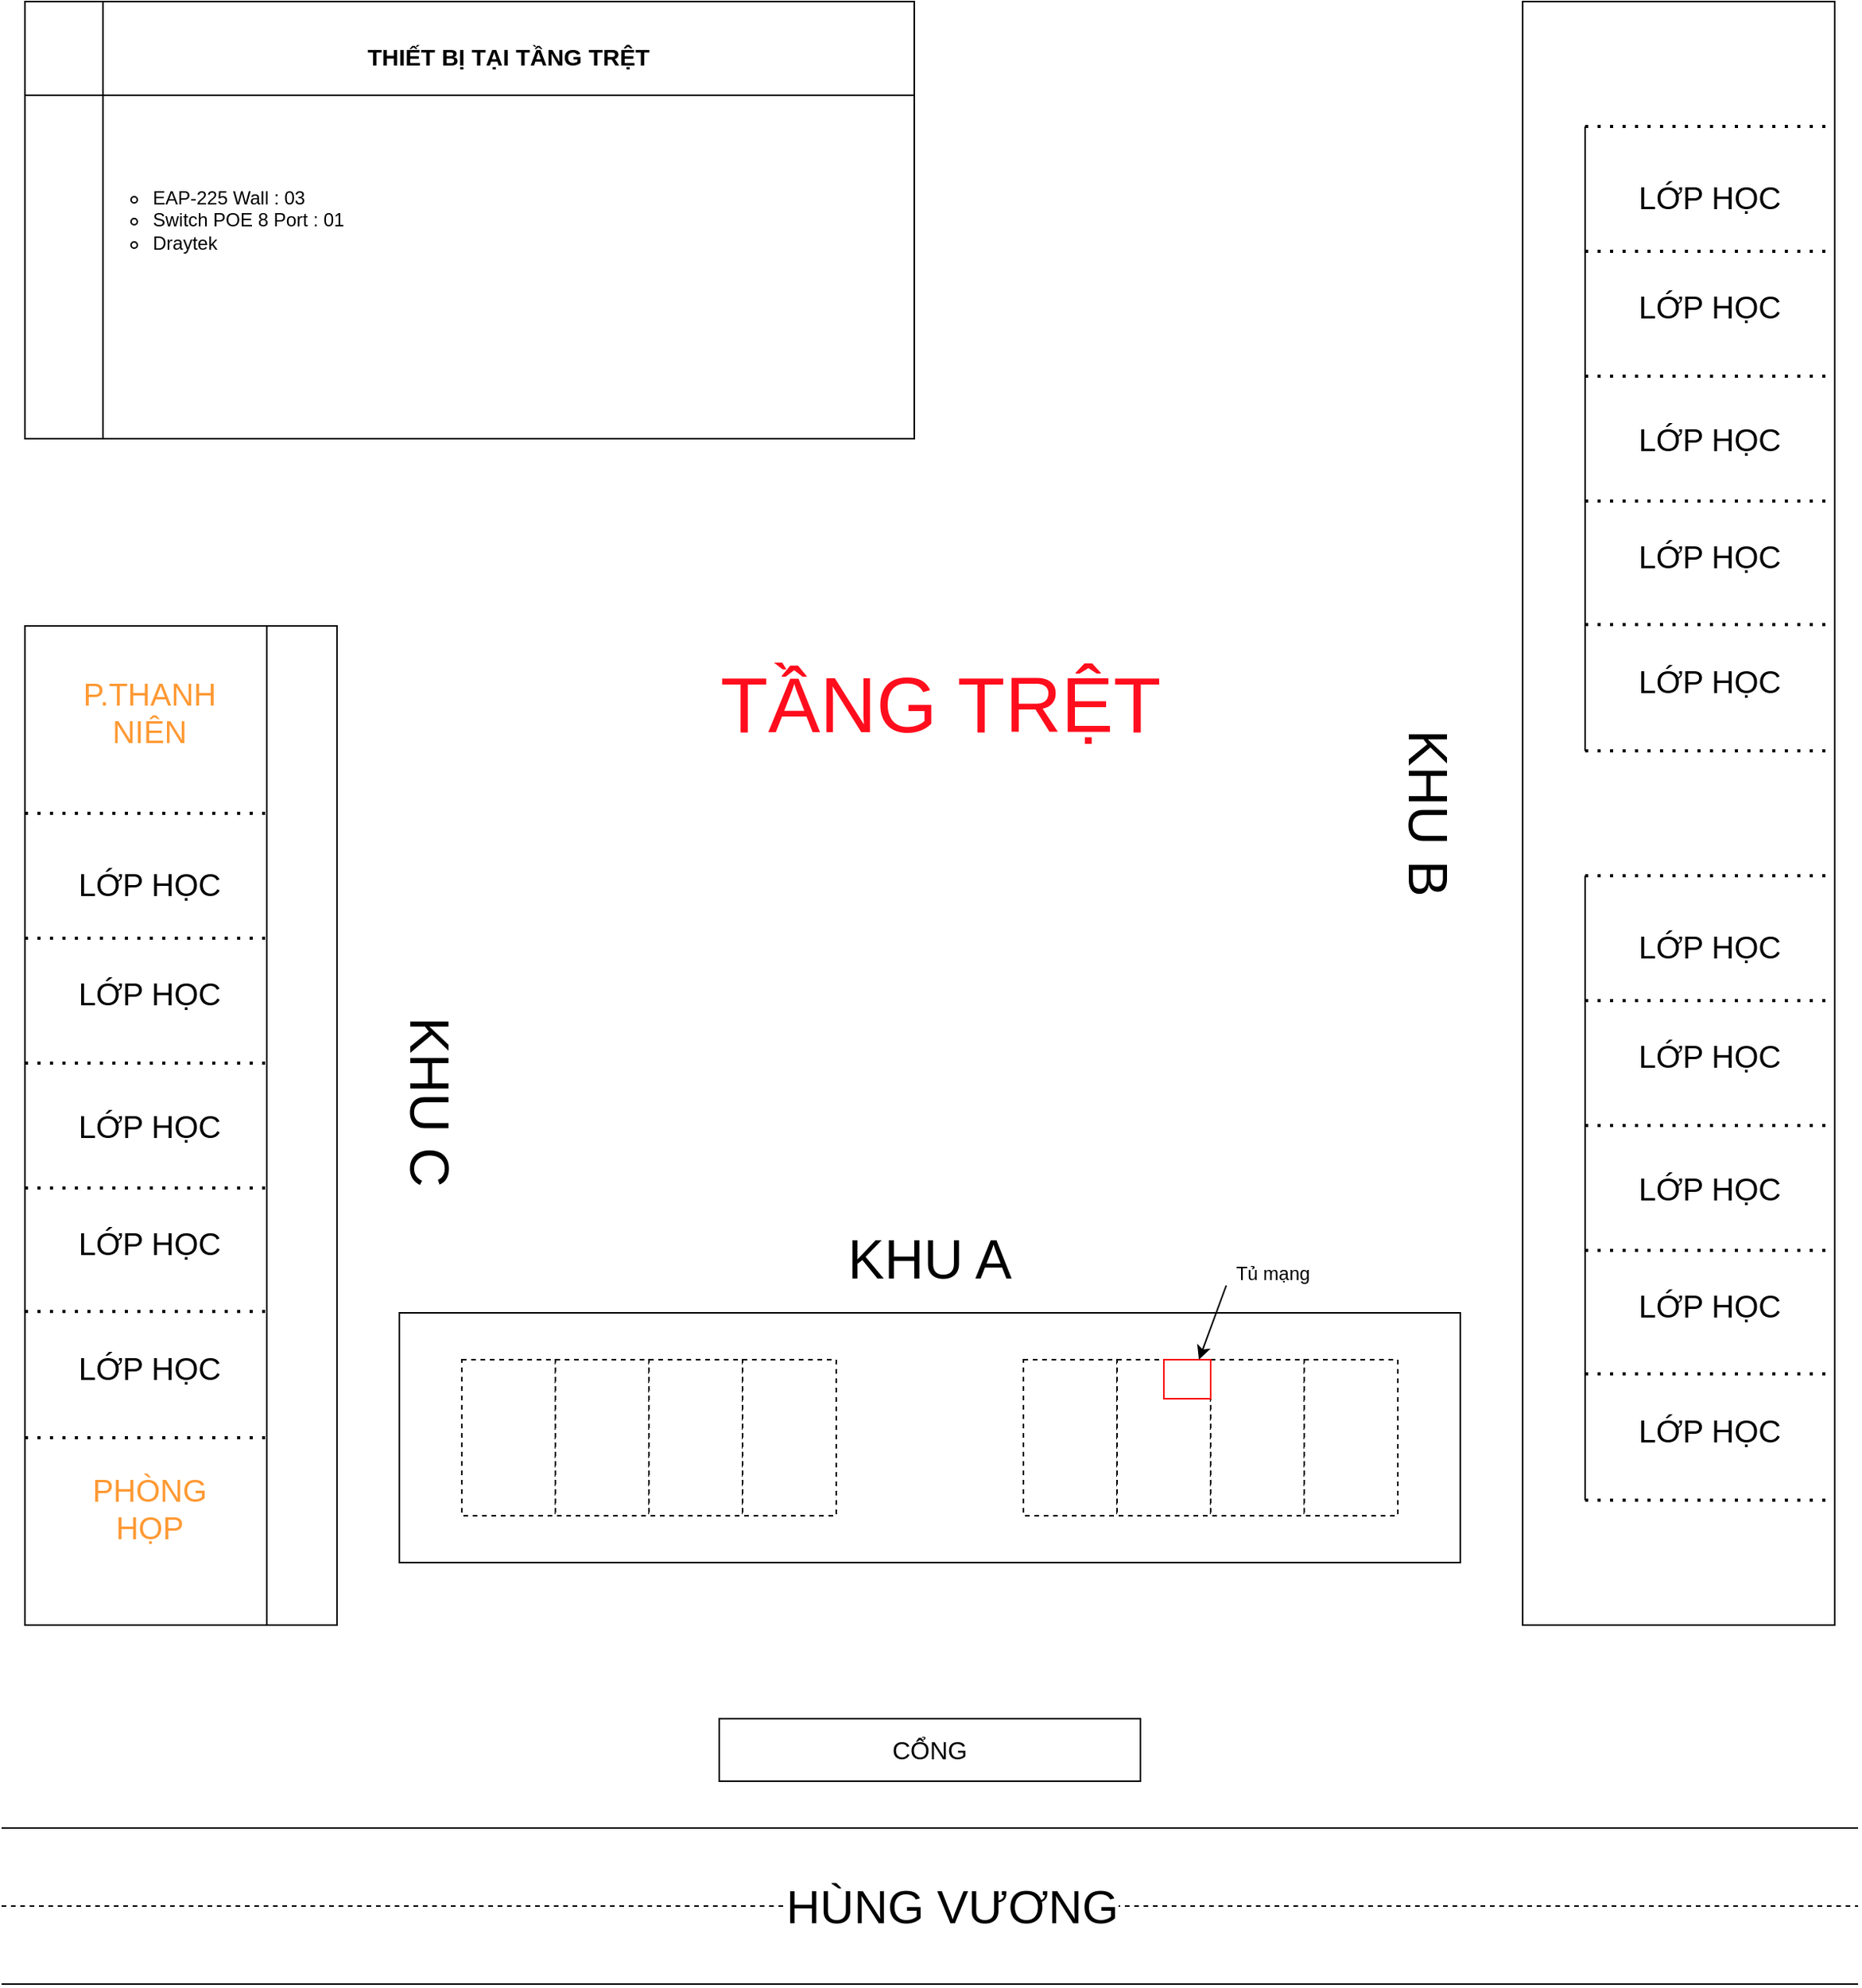 <mxfile version="21.6.5" type="github">
  <diagram name="Page-1" id="38b20595-45e3-9b7f-d5ca-b57f44c5b66d">
    <mxGraphModel dx="700" dy="2718" grid="1" gridSize="10" guides="1" tooltips="1" connect="1" arrows="1" fold="1" page="1" pageScale="1" pageWidth="1654" pageHeight="2336" background="none" math="0" shadow="0">
      <root>
        <mxCell id="0" />
        <mxCell id="1" parent="0" />
        <mxCell id="CTfxfTfo0A_JuxHDHBcR-1" value="" style="endArrow=none;html=1;rounded=0;" edge="1" parent="1">
          <mxGeometry width="50" height="50" relative="1" as="geometry">
            <mxPoint x="225" y="-310" as="sourcePoint" />
            <mxPoint x="1415" y="-310" as="targetPoint" />
          </mxGeometry>
        </mxCell>
        <mxCell id="CTfxfTfo0A_JuxHDHBcR-3" value="" style="endArrow=none;html=1;rounded=0;" edge="1" parent="1">
          <mxGeometry width="50" height="50" relative="1" as="geometry">
            <mxPoint x="225" y="-210" as="sourcePoint" />
            <mxPoint x="1415" y="-210" as="targetPoint" />
          </mxGeometry>
        </mxCell>
        <mxCell id="CTfxfTfo0A_JuxHDHBcR-4" value="" style="endArrow=none;html=1;rounded=0;dashed=1;" edge="1" parent="1">
          <mxGeometry width="50" height="50" relative="1" as="geometry">
            <mxPoint x="225" y="-260" as="sourcePoint" />
            <mxPoint x="1415" y="-260" as="targetPoint" />
          </mxGeometry>
        </mxCell>
        <mxCell id="CTfxfTfo0A_JuxHDHBcR-5" value="HÙNG VƯƠNG" style="edgeLabel;html=1;align=center;verticalAlign=middle;resizable=0;points=[];fontSize=30;" vertex="1" connectable="0" parent="CTfxfTfo0A_JuxHDHBcR-4">
          <mxGeometry x="-0.393" y="2" relative="1" as="geometry">
            <mxPoint x="248" y="2" as="offset" />
          </mxGeometry>
        </mxCell>
        <mxCell id="CTfxfTfo0A_JuxHDHBcR-6" value="" style="rounded=0;whiteSpace=wrap;html=1;" vertex="1" parent="1">
          <mxGeometry x="240" y="-1080" width="200" height="640" as="geometry" />
        </mxCell>
        <mxCell id="CTfxfTfo0A_JuxHDHBcR-7" value="" style="rounded=0;whiteSpace=wrap;html=1;" vertex="1" parent="1">
          <mxGeometry x="1200" y="-1480" width="200" height="1040" as="geometry" />
        </mxCell>
        <mxCell id="CTfxfTfo0A_JuxHDHBcR-8" value="" style="rounded=0;whiteSpace=wrap;html=1;" vertex="1" parent="1">
          <mxGeometry x="480" y="-640" width="680" height="160" as="geometry" />
        </mxCell>
        <mxCell id="CTfxfTfo0A_JuxHDHBcR-9" value="" style="rounded=0;whiteSpace=wrap;html=1;" vertex="1" parent="1">
          <mxGeometry x="685" y="-380" width="270" height="40" as="geometry" />
        </mxCell>
        <mxCell id="CTfxfTfo0A_JuxHDHBcR-10" value="" style="endArrow=none;dashed=1;html=1;dashPattern=1 3;strokeWidth=2;rounded=0;exitX=0;exitY=0.75;exitDx=0;exitDy=0;entryX=1;entryY=0.75;entryDx=0;entryDy=0;" edge="1" parent="1">
          <mxGeometry width="50" height="50" relative="1" as="geometry">
            <mxPoint x="240" y="-560" as="sourcePoint" />
            <mxPoint x="400" y="-560" as="targetPoint" />
          </mxGeometry>
        </mxCell>
        <mxCell id="CTfxfTfo0A_JuxHDHBcR-11" value="" style="endArrow=none;dashed=1;html=1;dashPattern=1 3;strokeWidth=2;rounded=0;exitX=0;exitY=0.75;exitDx=0;exitDy=0;entryX=1;entryY=0.75;entryDx=0;entryDy=0;" edge="1" parent="1">
          <mxGeometry width="50" height="50" relative="1" as="geometry">
            <mxPoint x="240" y="-640.83" as="sourcePoint" />
            <mxPoint x="400" y="-640.83" as="targetPoint" />
          </mxGeometry>
        </mxCell>
        <mxCell id="CTfxfTfo0A_JuxHDHBcR-12" value="" style="endArrow=none;dashed=1;html=1;dashPattern=1 3;strokeWidth=2;rounded=0;exitX=0;exitY=0.75;exitDx=0;exitDy=0;entryX=1;entryY=0.75;entryDx=0;entryDy=0;" edge="1" parent="1">
          <mxGeometry width="50" height="50" relative="1" as="geometry">
            <mxPoint x="240" y="-720" as="sourcePoint" />
            <mxPoint x="400" y="-720" as="targetPoint" />
          </mxGeometry>
        </mxCell>
        <mxCell id="CTfxfTfo0A_JuxHDHBcR-13" value="" style="endArrow=none;dashed=1;html=1;dashPattern=1 3;strokeWidth=2;rounded=0;exitX=0;exitY=0.75;exitDx=0;exitDy=0;entryX=1;entryY=0.75;entryDx=0;entryDy=0;" edge="1" parent="1">
          <mxGeometry width="50" height="50" relative="1" as="geometry">
            <mxPoint x="240" y="-800" as="sourcePoint" />
            <mxPoint x="400" y="-800" as="targetPoint" />
          </mxGeometry>
        </mxCell>
        <mxCell id="CTfxfTfo0A_JuxHDHBcR-14" value="" style="endArrow=none;dashed=1;html=1;dashPattern=1 3;strokeWidth=2;rounded=0;exitX=0;exitY=0.75;exitDx=0;exitDy=0;entryX=1;entryY=0.75;entryDx=0;entryDy=0;" edge="1" parent="1">
          <mxGeometry width="50" height="50" relative="1" as="geometry">
            <mxPoint x="240" y="-880" as="sourcePoint" />
            <mxPoint x="400" y="-880" as="targetPoint" />
          </mxGeometry>
        </mxCell>
        <mxCell id="CTfxfTfo0A_JuxHDHBcR-16" value="" style="endArrow=none;dashed=1;html=1;dashPattern=1 3;strokeWidth=2;rounded=0;exitX=0;exitY=0.75;exitDx=0;exitDy=0;entryX=1;entryY=0.75;entryDx=0;entryDy=0;" edge="1" parent="1">
          <mxGeometry width="50" height="50" relative="1" as="geometry">
            <mxPoint x="240" y="-960" as="sourcePoint" />
            <mxPoint x="400" y="-960" as="targetPoint" />
          </mxGeometry>
        </mxCell>
        <mxCell id="CTfxfTfo0A_JuxHDHBcR-17" value="" style="endArrow=none;html=1;rounded=0;entryX=0.75;entryY=0;entryDx=0;entryDy=0;exitX=0.75;exitY=1;exitDx=0;exitDy=0;" edge="1" parent="1">
          <mxGeometry width="50" height="50" relative="1" as="geometry">
            <mxPoint x="395" y="-440" as="sourcePoint" />
            <mxPoint x="395" y="-1080" as="targetPoint" />
          </mxGeometry>
        </mxCell>
        <mxCell id="CTfxfTfo0A_JuxHDHBcR-18" value="&lt;font style=&quot;font-size: 20px;&quot;&gt;PHÒNG HỌP&lt;/font&gt;" style="text;html=1;strokeColor=none;fillColor=none;align=center;verticalAlign=middle;whiteSpace=wrap;rounded=0;fontColor=#FF9933;" vertex="1" parent="1">
          <mxGeometry x="290" y="-530" width="60" height="30" as="geometry" />
        </mxCell>
        <mxCell id="CTfxfTfo0A_JuxHDHBcR-19" value="&lt;font style=&quot;font-size: 20px;&quot;&gt;P.THANH NIÊN&lt;/font&gt;" style="text;html=1;strokeColor=none;fillColor=none;align=center;verticalAlign=middle;whiteSpace=wrap;rounded=0;fontColor=#FF9933;" vertex="1" parent="1">
          <mxGeometry x="290" y="-1040" width="60" height="30" as="geometry" />
        </mxCell>
        <mxCell id="CTfxfTfo0A_JuxHDHBcR-20" value="&lt;font style=&quot;font-size: 35px;&quot;&gt;KHU C&lt;/font&gt;" style="text;html=1;strokeColor=none;fillColor=none;align=center;verticalAlign=middle;whiteSpace=wrap;rounded=0;rotation=90;" vertex="1" parent="1">
          <mxGeometry x="440" y="-790" width="120" height="30" as="geometry" />
        </mxCell>
        <mxCell id="CTfxfTfo0A_JuxHDHBcR-21" value="&lt;font style=&quot;font-size: 35px;&quot;&gt;KHU B&lt;/font&gt;" style="text;html=1;strokeColor=none;fillColor=none;align=center;verticalAlign=middle;whiteSpace=wrap;rounded=0;rotation=90;" vertex="1" parent="1">
          <mxGeometry x="1080" y="-975" width="120" height="30" as="geometry" />
        </mxCell>
        <mxCell id="CTfxfTfo0A_JuxHDHBcR-22" value="&lt;font style=&quot;font-size: 35px;&quot;&gt;KHU A&lt;/font&gt;" style="text;html=1;strokeColor=none;fillColor=none;align=center;verticalAlign=middle;whiteSpace=wrap;rounded=0;rotation=0;" vertex="1" parent="1">
          <mxGeometry x="760" y="-690" width="120" height="30" as="geometry" />
        </mxCell>
        <mxCell id="CTfxfTfo0A_JuxHDHBcR-23" value="&lt;font style=&quot;font-size: 20px;&quot;&gt;LỚP HỌC&lt;/font&gt;" style="text;html=1;strokeColor=none;fillColor=none;align=center;verticalAlign=middle;whiteSpace=wrap;rounded=0;" vertex="1" parent="1">
          <mxGeometry x="260" y="-620" width="120" height="30" as="geometry" />
        </mxCell>
        <mxCell id="CTfxfTfo0A_JuxHDHBcR-25" value="&lt;font style=&quot;font-size: 20px;&quot;&gt;LỚP HỌC&lt;/font&gt;" style="text;html=1;strokeColor=none;fillColor=none;align=center;verticalAlign=middle;whiteSpace=wrap;rounded=0;" vertex="1" parent="1">
          <mxGeometry x="260" y="-700" width="120" height="30" as="geometry" />
        </mxCell>
        <mxCell id="CTfxfTfo0A_JuxHDHBcR-26" value="&lt;font style=&quot;font-size: 20px;&quot;&gt;LỚP HỌC&lt;/font&gt;" style="text;html=1;strokeColor=none;fillColor=none;align=center;verticalAlign=middle;whiteSpace=wrap;rounded=0;" vertex="1" parent="1">
          <mxGeometry x="260" y="-775" width="120" height="30" as="geometry" />
        </mxCell>
        <mxCell id="CTfxfTfo0A_JuxHDHBcR-27" value="&lt;font style=&quot;font-size: 20px;&quot;&gt;LỚP HỌC&lt;/font&gt;" style="text;html=1;strokeColor=none;fillColor=none;align=center;verticalAlign=middle;whiteSpace=wrap;rounded=0;" vertex="1" parent="1">
          <mxGeometry x="260" y="-860" width="120" height="30" as="geometry" />
        </mxCell>
        <mxCell id="CTfxfTfo0A_JuxHDHBcR-28" value="&lt;font style=&quot;font-size: 20px;&quot;&gt;LỚP HỌC&lt;/font&gt;" style="text;html=1;strokeColor=none;fillColor=none;align=center;verticalAlign=middle;whiteSpace=wrap;rounded=0;" vertex="1" parent="1">
          <mxGeometry x="260" y="-930" width="120" height="30" as="geometry" />
        </mxCell>
        <mxCell id="CTfxfTfo0A_JuxHDHBcR-30" value="" style="endArrow=none;dashed=1;html=1;dashPattern=1 3;strokeWidth=2;rounded=0;exitX=0;exitY=0.75;exitDx=0;exitDy=0;entryX=1;entryY=0.75;entryDx=0;entryDy=0;" edge="1" parent="1">
          <mxGeometry width="50" height="50" relative="1" as="geometry">
            <mxPoint x="1240" y="-520" as="sourcePoint" />
            <mxPoint x="1400" y="-520" as="targetPoint" />
          </mxGeometry>
        </mxCell>
        <mxCell id="CTfxfTfo0A_JuxHDHBcR-31" value="" style="endArrow=none;dashed=1;html=1;dashPattern=1 3;strokeWidth=2;rounded=0;exitX=0;exitY=0.75;exitDx=0;exitDy=0;entryX=1;entryY=0.75;entryDx=0;entryDy=0;" edge="1" parent="1">
          <mxGeometry width="50" height="50" relative="1" as="geometry">
            <mxPoint x="1240" y="-600.83" as="sourcePoint" />
            <mxPoint x="1400" y="-600.83" as="targetPoint" />
          </mxGeometry>
        </mxCell>
        <mxCell id="CTfxfTfo0A_JuxHDHBcR-32" value="" style="endArrow=none;dashed=1;html=1;dashPattern=1 3;strokeWidth=2;rounded=0;exitX=0;exitY=0.75;exitDx=0;exitDy=0;entryX=1;entryY=0.75;entryDx=0;entryDy=0;" edge="1" parent="1">
          <mxGeometry width="50" height="50" relative="1" as="geometry">
            <mxPoint x="1240" y="-680" as="sourcePoint" />
            <mxPoint x="1400" y="-680" as="targetPoint" />
          </mxGeometry>
        </mxCell>
        <mxCell id="CTfxfTfo0A_JuxHDHBcR-33" value="" style="endArrow=none;dashed=1;html=1;dashPattern=1 3;strokeWidth=2;rounded=0;exitX=0;exitY=0.75;exitDx=0;exitDy=0;entryX=1;entryY=0.75;entryDx=0;entryDy=0;" edge="1" parent="1">
          <mxGeometry width="50" height="50" relative="1" as="geometry">
            <mxPoint x="1240" y="-760" as="sourcePoint" />
            <mxPoint x="1400" y="-760" as="targetPoint" />
          </mxGeometry>
        </mxCell>
        <mxCell id="CTfxfTfo0A_JuxHDHBcR-34" value="" style="endArrow=none;dashed=1;html=1;dashPattern=1 3;strokeWidth=2;rounded=0;exitX=0;exitY=0.75;exitDx=0;exitDy=0;entryX=1;entryY=0.75;entryDx=0;entryDy=0;" edge="1" parent="1">
          <mxGeometry width="50" height="50" relative="1" as="geometry">
            <mxPoint x="1240" y="-840" as="sourcePoint" />
            <mxPoint x="1400" y="-840" as="targetPoint" />
          </mxGeometry>
        </mxCell>
        <mxCell id="CTfxfTfo0A_JuxHDHBcR-35" value="" style="endArrow=none;dashed=1;html=1;dashPattern=1 3;strokeWidth=2;rounded=0;exitX=0;exitY=0.75;exitDx=0;exitDy=0;entryX=1;entryY=0.75;entryDx=0;entryDy=0;" edge="1" parent="1">
          <mxGeometry width="50" height="50" relative="1" as="geometry">
            <mxPoint x="1240" y="-920" as="sourcePoint" />
            <mxPoint x="1400" y="-920" as="targetPoint" />
          </mxGeometry>
        </mxCell>
        <mxCell id="CTfxfTfo0A_JuxHDHBcR-36" value="" style="endArrow=none;dashed=1;html=1;dashPattern=1 3;strokeWidth=2;rounded=0;exitX=0;exitY=0.75;exitDx=0;exitDy=0;entryX=1;entryY=0.75;entryDx=0;entryDy=0;" edge="1" parent="1">
          <mxGeometry width="50" height="50" relative="1" as="geometry">
            <mxPoint x="1240" y="-1000" as="sourcePoint" />
            <mxPoint x="1400" y="-1000" as="targetPoint" />
          </mxGeometry>
        </mxCell>
        <mxCell id="CTfxfTfo0A_JuxHDHBcR-37" value="" style="endArrow=none;dashed=1;html=1;dashPattern=1 3;strokeWidth=2;rounded=0;exitX=0;exitY=0.75;exitDx=0;exitDy=0;entryX=1;entryY=0.75;entryDx=0;entryDy=0;" edge="1" parent="1">
          <mxGeometry width="50" height="50" relative="1" as="geometry">
            <mxPoint x="1240" y="-1080.83" as="sourcePoint" />
            <mxPoint x="1400" y="-1080.83" as="targetPoint" />
          </mxGeometry>
        </mxCell>
        <mxCell id="CTfxfTfo0A_JuxHDHBcR-38" value="" style="endArrow=none;dashed=1;html=1;dashPattern=1 3;strokeWidth=2;rounded=0;exitX=0;exitY=0.75;exitDx=0;exitDy=0;entryX=1;entryY=0.75;entryDx=0;entryDy=0;" edge="1" parent="1">
          <mxGeometry width="50" height="50" relative="1" as="geometry">
            <mxPoint x="1240" y="-1160" as="sourcePoint" />
            <mxPoint x="1400" y="-1160" as="targetPoint" />
          </mxGeometry>
        </mxCell>
        <mxCell id="CTfxfTfo0A_JuxHDHBcR-39" value="" style="endArrow=none;dashed=1;html=1;dashPattern=1 3;strokeWidth=2;rounded=0;exitX=0;exitY=0.75;exitDx=0;exitDy=0;entryX=1;entryY=0.75;entryDx=0;entryDy=0;" edge="1" parent="1">
          <mxGeometry width="50" height="50" relative="1" as="geometry">
            <mxPoint x="1240" y="-1240" as="sourcePoint" />
            <mxPoint x="1400" y="-1240" as="targetPoint" />
          </mxGeometry>
        </mxCell>
        <mxCell id="CTfxfTfo0A_JuxHDHBcR-40" value="" style="endArrow=none;dashed=1;html=1;dashPattern=1 3;strokeWidth=2;rounded=0;exitX=0;exitY=0.75;exitDx=0;exitDy=0;entryX=1;entryY=0.75;entryDx=0;entryDy=0;" edge="1" parent="1">
          <mxGeometry width="50" height="50" relative="1" as="geometry">
            <mxPoint x="1240" y="-1320" as="sourcePoint" />
            <mxPoint x="1400" y="-1320" as="targetPoint" />
          </mxGeometry>
        </mxCell>
        <mxCell id="CTfxfTfo0A_JuxHDHBcR-41" value="" style="endArrow=none;dashed=1;html=1;dashPattern=1 3;strokeWidth=2;rounded=0;exitX=0;exitY=0.75;exitDx=0;exitDy=0;entryX=1;entryY=0.75;entryDx=0;entryDy=0;" edge="1" parent="1">
          <mxGeometry width="50" height="50" relative="1" as="geometry">
            <mxPoint x="1240" y="-1400" as="sourcePoint" />
            <mxPoint x="1400" y="-1400" as="targetPoint" />
          </mxGeometry>
        </mxCell>
        <mxCell id="CTfxfTfo0A_JuxHDHBcR-42" value="" style="endArrow=none;html=1;rounded=0;exitX=0.75;exitY=1;exitDx=0;exitDy=0;" edge="1" parent="1">
          <mxGeometry width="50" height="50" relative="1" as="geometry">
            <mxPoint x="1240" y="-520" as="sourcePoint" />
            <mxPoint x="1240" y="-920" as="targetPoint" />
          </mxGeometry>
        </mxCell>
        <mxCell id="CTfxfTfo0A_JuxHDHBcR-43" value="" style="endArrow=none;html=1;rounded=0;exitX=0.75;exitY=1;exitDx=0;exitDy=0;" edge="1" parent="1">
          <mxGeometry width="50" height="50" relative="1" as="geometry">
            <mxPoint x="1240" y="-1000" as="sourcePoint" />
            <mxPoint x="1240" y="-1400" as="targetPoint" />
          </mxGeometry>
        </mxCell>
        <mxCell id="CTfxfTfo0A_JuxHDHBcR-44" value="&lt;font style=&quot;font-size: 20px;&quot;&gt;LỚP HỌC&lt;/font&gt;" style="text;html=1;strokeColor=none;fillColor=none;align=center;verticalAlign=middle;whiteSpace=wrap;rounded=0;" vertex="1" parent="1">
          <mxGeometry x="1260" y="-580" width="120" height="30" as="geometry" />
        </mxCell>
        <mxCell id="CTfxfTfo0A_JuxHDHBcR-45" value="&lt;font style=&quot;font-size: 20px;&quot;&gt;LỚP HỌC&lt;/font&gt;" style="text;html=1;strokeColor=none;fillColor=none;align=center;verticalAlign=middle;whiteSpace=wrap;rounded=0;" vertex="1" parent="1">
          <mxGeometry x="1260" y="-660" width="120" height="30" as="geometry" />
        </mxCell>
        <mxCell id="CTfxfTfo0A_JuxHDHBcR-46" value="&lt;font style=&quot;font-size: 20px;&quot;&gt;LỚP HỌC&lt;/font&gt;" style="text;html=1;strokeColor=none;fillColor=none;align=center;verticalAlign=middle;whiteSpace=wrap;rounded=0;" vertex="1" parent="1">
          <mxGeometry x="1260" y="-735" width="120" height="30" as="geometry" />
        </mxCell>
        <mxCell id="CTfxfTfo0A_JuxHDHBcR-47" value="&lt;font style=&quot;font-size: 20px;&quot;&gt;LỚP HỌC&lt;/font&gt;" style="text;html=1;strokeColor=none;fillColor=none;align=center;verticalAlign=middle;whiteSpace=wrap;rounded=0;" vertex="1" parent="1">
          <mxGeometry x="1260" y="-820" width="120" height="30" as="geometry" />
        </mxCell>
        <mxCell id="CTfxfTfo0A_JuxHDHBcR-48" value="&lt;font style=&quot;font-size: 20px;&quot;&gt;LỚP HỌC&lt;/font&gt;" style="text;html=1;strokeColor=none;fillColor=none;align=center;verticalAlign=middle;whiteSpace=wrap;rounded=0;" vertex="1" parent="1">
          <mxGeometry x="1260" y="-890" width="120" height="30" as="geometry" />
        </mxCell>
        <mxCell id="CTfxfTfo0A_JuxHDHBcR-49" value="&lt;font style=&quot;font-size: 20px;&quot;&gt;LỚP HỌC&lt;/font&gt;" style="text;html=1;strokeColor=none;fillColor=none;align=center;verticalAlign=middle;whiteSpace=wrap;rounded=0;" vertex="1" parent="1">
          <mxGeometry x="1260" y="-1060" width="120" height="30" as="geometry" />
        </mxCell>
        <mxCell id="CTfxfTfo0A_JuxHDHBcR-50" value="&lt;font style=&quot;font-size: 20px;&quot;&gt;LỚP HỌC&lt;/font&gt;" style="text;html=1;strokeColor=none;fillColor=none;align=center;verticalAlign=middle;whiteSpace=wrap;rounded=0;" vertex="1" parent="1">
          <mxGeometry x="1260" y="-1140" width="120" height="30" as="geometry" />
        </mxCell>
        <mxCell id="CTfxfTfo0A_JuxHDHBcR-51" value="&lt;font style=&quot;font-size: 20px;&quot;&gt;LỚP HỌC&lt;/font&gt;" style="text;html=1;strokeColor=none;fillColor=none;align=center;verticalAlign=middle;whiteSpace=wrap;rounded=0;" vertex="1" parent="1">
          <mxGeometry x="1260" y="-1215" width="120" height="30" as="geometry" />
        </mxCell>
        <mxCell id="CTfxfTfo0A_JuxHDHBcR-52" value="&lt;font style=&quot;font-size: 20px;&quot;&gt;LỚP HỌC&lt;/font&gt;" style="text;html=1;strokeColor=none;fillColor=none;align=center;verticalAlign=middle;whiteSpace=wrap;rounded=0;" vertex="1" parent="1">
          <mxGeometry x="1260" y="-1300" width="120" height="30" as="geometry" />
        </mxCell>
        <mxCell id="CTfxfTfo0A_JuxHDHBcR-53" value="&lt;font style=&quot;font-size: 20px;&quot;&gt;LỚP HỌC&lt;/font&gt;" style="text;html=1;strokeColor=none;fillColor=none;align=center;verticalAlign=middle;whiteSpace=wrap;rounded=0;" vertex="1" parent="1">
          <mxGeometry x="1260" y="-1370" width="120" height="30" as="geometry" />
        </mxCell>
        <mxCell id="CTfxfTfo0A_JuxHDHBcR-56" value="&lt;font style=&quot;font-size: 50px;&quot;&gt;TẦNG TRỆT&lt;/font&gt;" style="text;html=1;strokeColor=none;fillColor=none;align=center;verticalAlign=middle;whiteSpace=wrap;rounded=0;rotation=0;fontSize=50;fontColor=#FF0D1D;" vertex="1" parent="1">
          <mxGeometry x="642" y="-1080" width="370" height="100" as="geometry" />
        </mxCell>
        <mxCell id="CTfxfTfo0A_JuxHDHBcR-59" value="" style="rounded=0;whiteSpace=wrap;html=1;dashed=1;" vertex="1" parent="1">
          <mxGeometry x="880" y="-610" width="60" height="100" as="geometry" />
        </mxCell>
        <mxCell id="CTfxfTfo0A_JuxHDHBcR-60" value="" style="rounded=0;whiteSpace=wrap;html=1;dashed=1;" vertex="1" parent="1">
          <mxGeometry x="940" y="-610" width="60" height="100" as="geometry" />
        </mxCell>
        <mxCell id="CTfxfTfo0A_JuxHDHBcR-61" value="" style="rounded=0;whiteSpace=wrap;html=1;dashed=1;" vertex="1" parent="1">
          <mxGeometry x="1000" y="-610" width="60" height="100" as="geometry" />
        </mxCell>
        <mxCell id="CTfxfTfo0A_JuxHDHBcR-62" value="" style="rounded=0;whiteSpace=wrap;html=1;dashed=1;" vertex="1" parent="1">
          <mxGeometry x="1060" y="-610" width="60" height="100" as="geometry" />
        </mxCell>
        <mxCell id="CTfxfTfo0A_JuxHDHBcR-63" value="" style="rounded=0;whiteSpace=wrap;html=1;dashed=1;" vertex="1" parent="1">
          <mxGeometry x="520" y="-610" width="60" height="100" as="geometry" />
        </mxCell>
        <mxCell id="CTfxfTfo0A_JuxHDHBcR-64" value="" style="rounded=0;whiteSpace=wrap;html=1;dashed=1;" vertex="1" parent="1">
          <mxGeometry x="580" y="-610" width="60" height="100" as="geometry" />
        </mxCell>
        <mxCell id="CTfxfTfo0A_JuxHDHBcR-65" value="" style="rounded=0;whiteSpace=wrap;html=1;dashed=1;" vertex="1" parent="1">
          <mxGeometry x="640" y="-610" width="60" height="100" as="geometry" />
        </mxCell>
        <mxCell id="CTfxfTfo0A_JuxHDHBcR-66" value="" style="rounded=0;whiteSpace=wrap;html=1;dashed=1;" vertex="1" parent="1">
          <mxGeometry x="700" y="-610" width="60" height="100" as="geometry" />
        </mxCell>
        <mxCell id="CTfxfTfo0A_JuxHDHBcR-67" value="" style="rounded=0;whiteSpace=wrap;html=1;strokeColor=#f90b0b;" vertex="1" parent="1">
          <mxGeometry x="970" y="-610" width="30" height="25" as="geometry" />
        </mxCell>
        <mxCell id="CTfxfTfo0A_JuxHDHBcR-68" value="&lt;font style=&quot;font-size: 16px;&quot;&gt;CỔNG&lt;/font&gt;" style="text;html=1;strokeColor=none;fillColor=none;align=center;verticalAlign=middle;whiteSpace=wrap;rounded=0;" vertex="1" parent="1">
          <mxGeometry x="790" y="-375" width="60" height="30" as="geometry" />
        </mxCell>
        <mxCell id="CTfxfTfo0A_JuxHDHBcR-69" value="" style="endArrow=classic;html=1;rounded=0;entryX=0.75;entryY=0;entryDx=0;entryDy=0;exitX=0;exitY=0.75;exitDx=0;exitDy=0;" edge="1" parent="1" source="CTfxfTfo0A_JuxHDHBcR-70" target="CTfxfTfo0A_JuxHDHBcR-67">
          <mxGeometry width="50" height="50" relative="1" as="geometry">
            <mxPoint x="990" y="-660" as="sourcePoint" />
            <mxPoint x="910" y="-610" as="targetPoint" />
            <Array as="points" />
          </mxGeometry>
        </mxCell>
        <mxCell id="CTfxfTfo0A_JuxHDHBcR-70" value="Tủ mạng" style="text;html=1;strokeColor=none;fillColor=none;align=center;verticalAlign=middle;whiteSpace=wrap;rounded=0;" vertex="1" parent="1">
          <mxGeometry x="1010" y="-680" width="60" height="30" as="geometry" />
        </mxCell>
        <mxCell id="CTfxfTfo0A_JuxHDHBcR-74" value="&lt;ol&gt;&lt;ul&gt;&lt;li&gt;&lt;span style=&quot;background-color: initial;&quot;&gt;EAP-225 Wall : 03&lt;/span&gt;&lt;/li&gt;&lt;li&gt;&lt;span style=&quot;background-color: initial;&quot;&gt;Switch POE 8 Port : 01&lt;/span&gt;&lt;/li&gt;&lt;li&gt;&lt;span style=&quot;background-color: initial;&quot;&gt;Draytek&lt;/span&gt;&lt;/li&gt;&lt;/ul&gt;&lt;/ol&gt;" style="shape=internalStorage;whiteSpace=wrap;html=1;backgroundOutline=1;dx=50;dy=60;align=left;" vertex="1" parent="1">
          <mxGeometry x="240" y="-1480" width="570" height="280" as="geometry" />
        </mxCell>
        <mxCell id="CTfxfTfo0A_JuxHDHBcR-75" value="&lt;b&gt;&lt;font style=&quot;font-size: 15px;&quot;&gt;THIẾT BỊ TẠI TẦNG TRỆT&lt;/font&gt;&lt;/b&gt;" style="text;html=1;strokeColor=none;fillColor=none;align=center;verticalAlign=middle;whiteSpace=wrap;rounded=0;" vertex="1" parent="1">
          <mxGeometry x="320" y="-1460" width="460" height="30" as="geometry" />
        </mxCell>
      </root>
    </mxGraphModel>
  </diagram>
</mxfile>
